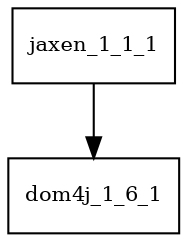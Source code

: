 digraph jaxen_1_1_1_dependencies {
  node [shape = box, fontsize=10.0];
  jaxen_1_1_1 -> dom4j_1_6_1;
}
